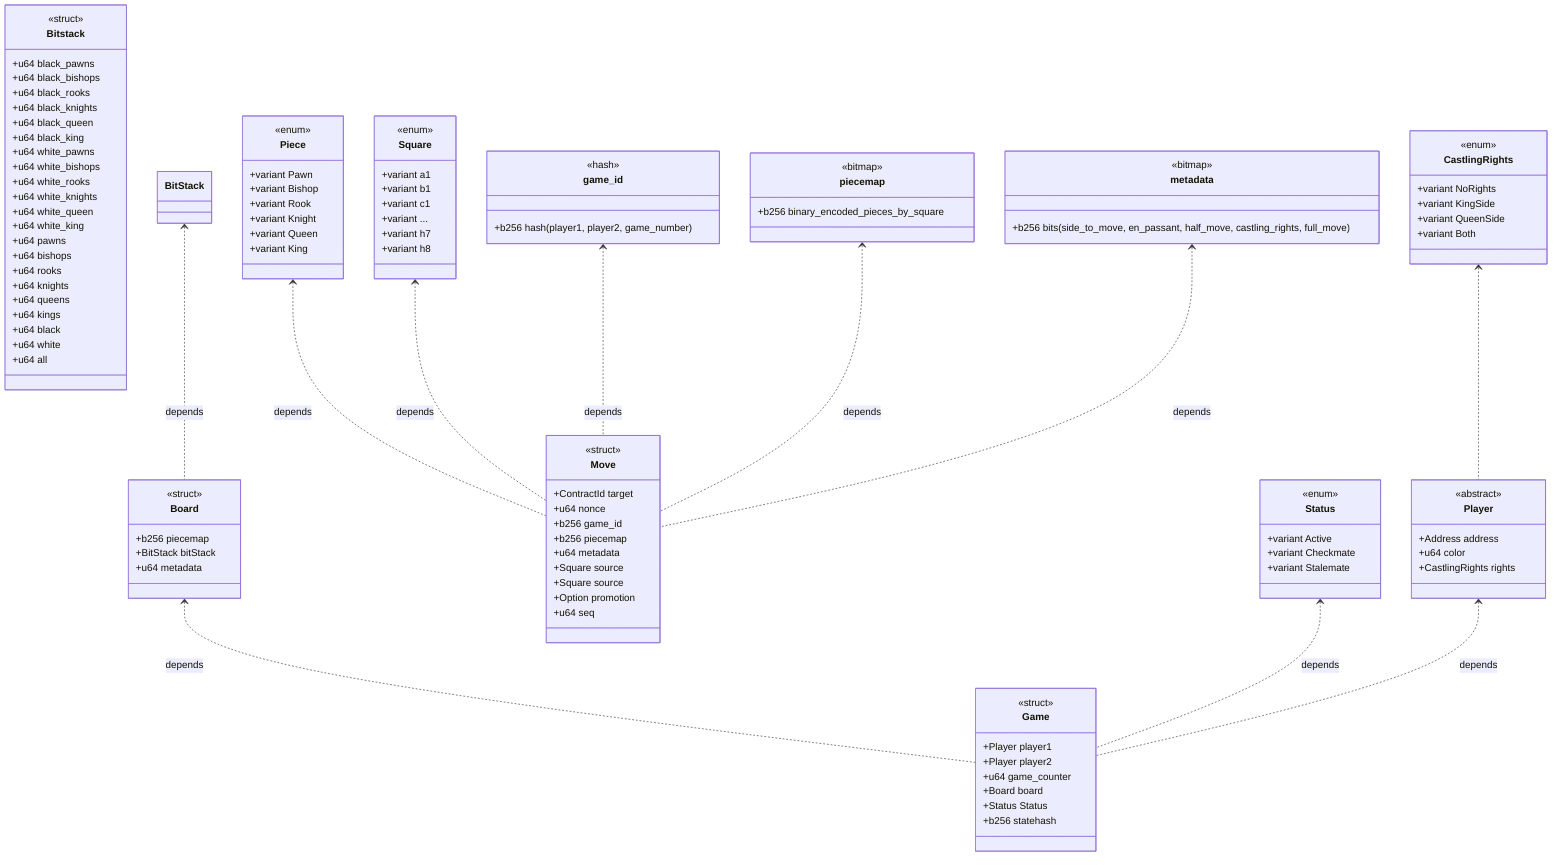 classDiagram
    class Board {
        <<struct>>
        +b256 piecemap
        +BitStack bitStack
        +u64 metadata
    }
    class Bitstack {
        <<struct>>
        +u64 black_pawns
        +u64 black_bishops
        +u64 black_rooks
        +u64 black_knights
        +u64 black_queen
        +u64 black_king
        +u64 white_pawns
        +u64 white_bishops
        +u64 white_rooks
        +u64 white_knights
        +u64 white_queen
        +u64 white_king
        +u64 pawns
        +u64 bishops
        +u64 rooks
        +u64 knights
        +u64 queens
        +u64 kings
        +u64 black
        +u64 white
        +u64 all
    }
    class Game {
        <<struct>>
        +Player player1
        +Player player2
        +u64 game_counter
        +Board board
        +Status Status
        +b256 statehash
    }
    class Move {
        <<struct>>
        +ContractId target
        +u64 nonce
        +b256 game_id
        +b256 piecemap
        +u64 metadata
        +Square source
        +Square source
        +Option<Piece> promotion
        +u64 seq
    }
    class Piece {
        <<enum>>
        +variant Pawn
        +variant Bishop
        +variant Rook
        +variant Knight
        +variant Queen
        +variant King
    }
    class Square {
        <<enum>>
        +variant a1
        +variant b1
        +variant c1
        +variant ...
        +variant h7
        +variant h8
    }
    class Status {
        <<enum>>
        +variant Active
        +variant Checkmate
        +variant Stalemate
    }
    class CastlingRights {
        <<enum>>
        +variant NoRights
        +variant KingSide
        +variant QueenSide
        +variant Both
    }

    class Player {
        <<abstract>>
        +Address address
        +u64 color
        +CastlingRights rights
    }

    class game_id {
        <<hash>>
        +b256 hash(player1, player2, game_number)
    }
    class piecemap {
        <<bitmap>>
        +b256 binary_encoded_pieces_by_square
    }
    class metadata {
        <<bitmap>>
        +b256 bits(side_to_move, en_passant, half_move, castling_rights, full_move)
    }

    CastlingRights <.. Player
    Piece <.. Move: depends
    Square <.. Move: depends
    Board <.. Game: depends
    BitStack <.. Board: depends
    Status <.. Game: depends
    Player <.. Game: depends
    game_id <.. Move: depends
    piecemap <.. Move: depends
    metadata <.. Move: depends
